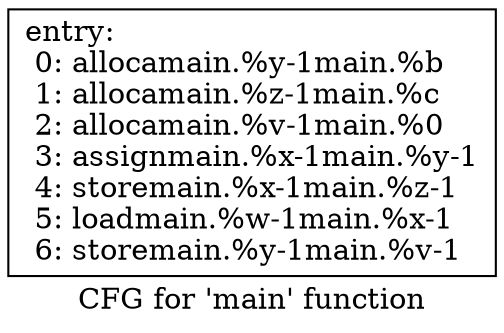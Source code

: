 digraph "CFG for 'main' function" {
	label="CFG for 'main' function" ;

	Node0x8973920 [shape=record,label="{entry:\l 0: alloca	main.%y-1	main.%b\l 1: alloca	main.%z-1	main.%c\l 2: alloca	main.%v-1	main.%0\l 3: assign	main.%x-1	main.%y-1\l 4: store	main.%x-1	main.%z-1\l 5: load	main.%w-1	main.%x-1\l 6: store	main.%y-1	main.%v-1\l }"];
}
